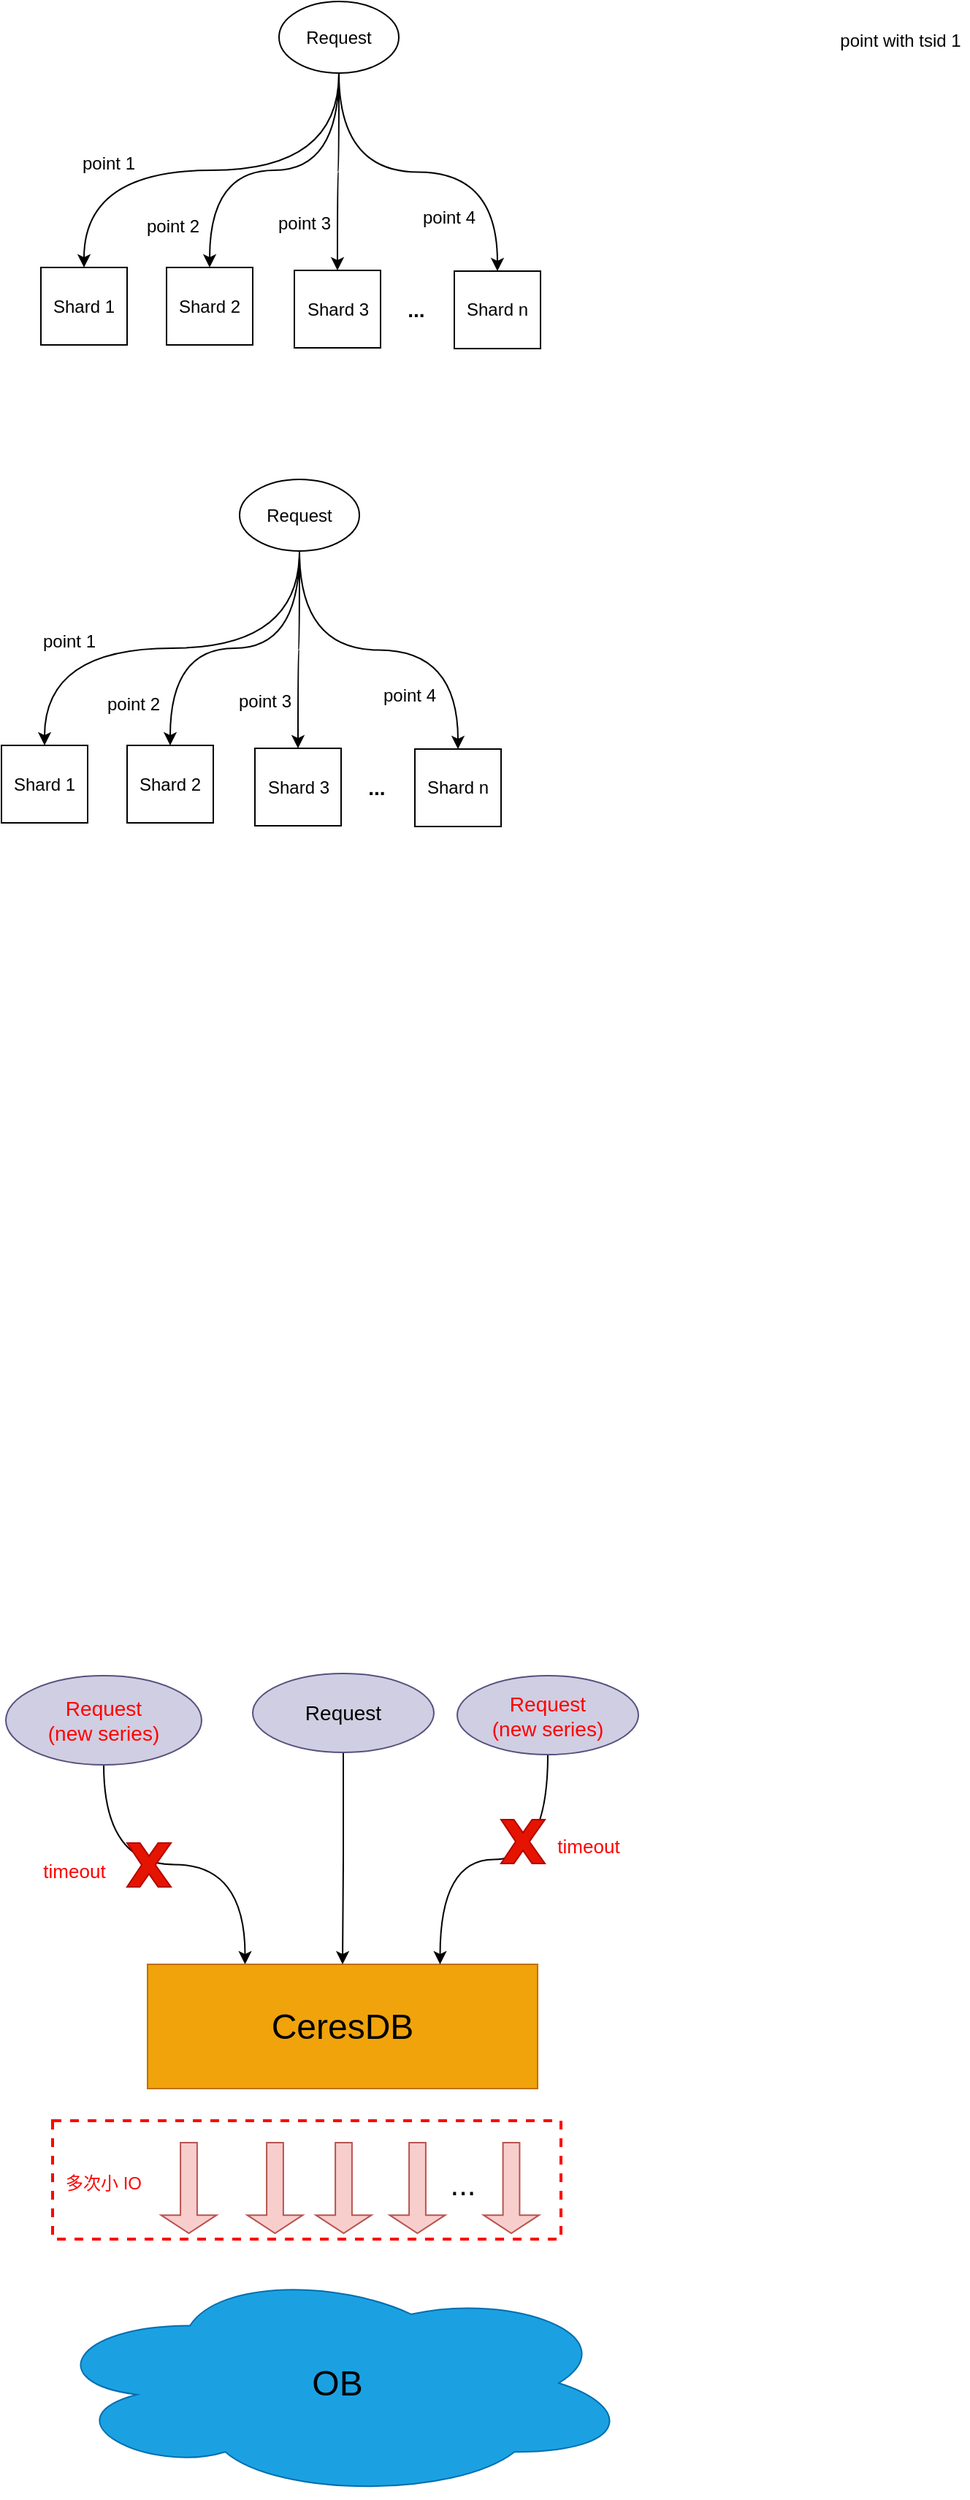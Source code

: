 <mxfile version="24.2.5" type="github">
  <diagram name="第 1 页" id="4eD5olztFj8iXB_CzwBV">
    <mxGraphModel dx="1414" dy="676" grid="0" gridSize="10" guides="1" tooltips="1" connect="1" arrows="1" fold="1" page="1" pageScale="1" pageWidth="827" pageHeight="1169" math="0" shadow="0">
      <root>
        <mxCell id="0" />
        <mxCell id="1" parent="0" />
        <mxCell id="aEpaKAEor4tGHaOe5oYI-53" value="" style="rounded=0;whiteSpace=wrap;html=1;dashed=1;strokeWidth=2;strokeColor=#FF0000;" vertex="1" parent="1">
          <mxGeometry x="189" y="1541" width="348" height="81" as="geometry" />
        </mxCell>
        <mxCell id="8xl8P2f6IacvxI6EaS5q-1" value="Shard 1" style="rounded=0;whiteSpace=wrap;html=1;" parent="1" vertex="1">
          <mxGeometry x="181" y="273" width="59" height="53" as="geometry" />
        </mxCell>
        <mxCell id="8xl8P2f6IacvxI6EaS5q-8" style="edgeStyle=orthogonalEdgeStyle;rounded=0;orthogonalLoop=1;jettySize=auto;html=1;exitX=0.5;exitY=1;exitDx=0;exitDy=0;entryX=0.5;entryY=0;entryDx=0;entryDy=0;curved=1;" parent="1" source="8xl8P2f6IacvxI6EaS5q-2" target="8xl8P2f6IacvxI6EaS5q-1" edge="1">
          <mxGeometry relative="1" as="geometry" />
        </mxCell>
        <mxCell id="8xl8P2f6IacvxI6EaS5q-9" style="edgeStyle=orthogonalEdgeStyle;rounded=0;orthogonalLoop=1;jettySize=auto;html=1;exitX=0.5;exitY=1;exitDx=0;exitDy=0;curved=1;" parent="1" source="8xl8P2f6IacvxI6EaS5q-2" target="8xl8P2f6IacvxI6EaS5q-4" edge="1">
          <mxGeometry relative="1" as="geometry" />
        </mxCell>
        <mxCell id="8xl8P2f6IacvxI6EaS5q-10" style="edgeStyle=orthogonalEdgeStyle;rounded=0;orthogonalLoop=1;jettySize=auto;html=1;exitX=0.5;exitY=1;exitDx=0;exitDy=0;curved=1;" parent="1" source="8xl8P2f6IacvxI6EaS5q-2" target="8xl8P2f6IacvxI6EaS5q-5" edge="1">
          <mxGeometry relative="1" as="geometry" />
        </mxCell>
        <mxCell id="8xl8P2f6IacvxI6EaS5q-11" style="edgeStyle=orthogonalEdgeStyle;rounded=0;orthogonalLoop=1;jettySize=auto;html=1;exitX=0.5;exitY=1;exitDx=0;exitDy=0;entryX=0.5;entryY=0;entryDx=0;entryDy=0;curved=1;" parent="1" source="8xl8P2f6IacvxI6EaS5q-2" target="8xl8P2f6IacvxI6EaS5q-6" edge="1">
          <mxGeometry relative="1" as="geometry" />
        </mxCell>
        <mxCell id="8xl8P2f6IacvxI6EaS5q-2" value="Request" style="ellipse;whiteSpace=wrap;html=1;" parent="1" vertex="1">
          <mxGeometry x="344" y="91" width="82" height="49" as="geometry" />
        </mxCell>
        <mxCell id="8xl8P2f6IacvxI6EaS5q-4" value="Shard 2" style="rounded=0;whiteSpace=wrap;html=1;" parent="1" vertex="1">
          <mxGeometry x="267" y="273" width="59" height="53" as="geometry" />
        </mxCell>
        <mxCell id="8xl8P2f6IacvxI6EaS5q-5" value="Shard 3" style="rounded=0;whiteSpace=wrap;html=1;" parent="1" vertex="1">
          <mxGeometry x="354.5" y="275" width="59" height="53" as="geometry" />
        </mxCell>
        <mxCell id="8xl8P2f6IacvxI6EaS5q-6" value="Shard n" style="rounded=0;whiteSpace=wrap;html=1;" parent="1" vertex="1">
          <mxGeometry x="464" y="275.5" width="59" height="53" as="geometry" />
        </mxCell>
        <mxCell id="8xl8P2f6IacvxI6EaS5q-7" value="&lt;font style=&quot;font-size: 14px;&quot;&gt;&lt;b&gt;...&lt;/b&gt;&lt;/font&gt;" style="text;html=1;align=center;verticalAlign=middle;whiteSpace=wrap;rounded=0;" parent="1" vertex="1">
          <mxGeometry x="408" y="287" width="60" height="30" as="geometry" />
        </mxCell>
        <mxCell id="8xl8P2f6IacvxI6EaS5q-12" value="point 1" style="text;html=1;align=center;verticalAlign=middle;whiteSpace=wrap;rounded=0;" parent="1" vertex="1">
          <mxGeometry x="181" y="187" width="93" height="30" as="geometry" />
        </mxCell>
        <mxCell id="8xl8P2f6IacvxI6EaS5q-13" value="point with tsid 1" style="text;html=1;align=center;verticalAlign=middle;whiteSpace=wrap;rounded=0;" parent="1" vertex="1">
          <mxGeometry x="723" y="103" width="93" height="30" as="geometry" />
        </mxCell>
        <mxCell id="8xl8P2f6IacvxI6EaS5q-14" value="point 2" style="text;html=1;align=center;verticalAlign=middle;whiteSpace=wrap;rounded=0;" parent="1" vertex="1">
          <mxGeometry x="225" y="230" width="93" height="30" as="geometry" />
        </mxCell>
        <mxCell id="8xl8P2f6IacvxI6EaS5q-15" value="point 3" style="text;html=1;align=center;verticalAlign=middle;whiteSpace=wrap;rounded=0;" parent="1" vertex="1">
          <mxGeometry x="315" y="228" width="93" height="30" as="geometry" />
        </mxCell>
        <mxCell id="8xl8P2f6IacvxI6EaS5q-16" value="point 4" style="text;html=1;align=center;verticalAlign=middle;whiteSpace=wrap;rounded=0;" parent="1" vertex="1">
          <mxGeometry x="414" y="224" width="93" height="30" as="geometry" />
        </mxCell>
        <mxCell id="aEpaKAEor4tGHaOe5oYI-1" value="Shard 1" style="rounded=0;whiteSpace=wrap;html=1;" vertex="1" parent="1">
          <mxGeometry x="154" y="600" width="59" height="53" as="geometry" />
        </mxCell>
        <mxCell id="aEpaKAEor4tGHaOe5oYI-2" style="edgeStyle=orthogonalEdgeStyle;rounded=0;orthogonalLoop=1;jettySize=auto;html=1;exitX=0.5;exitY=1;exitDx=0;exitDy=0;entryX=0.5;entryY=0;entryDx=0;entryDy=0;curved=1;" edge="1" parent="1" source="aEpaKAEor4tGHaOe5oYI-6" target="aEpaKAEor4tGHaOe5oYI-1">
          <mxGeometry relative="1" as="geometry" />
        </mxCell>
        <mxCell id="aEpaKAEor4tGHaOe5oYI-3" style="edgeStyle=orthogonalEdgeStyle;rounded=0;orthogonalLoop=1;jettySize=auto;html=1;exitX=0.5;exitY=1;exitDx=0;exitDy=0;curved=1;" edge="1" parent="1" source="aEpaKAEor4tGHaOe5oYI-6" target="aEpaKAEor4tGHaOe5oYI-7">
          <mxGeometry relative="1" as="geometry" />
        </mxCell>
        <mxCell id="aEpaKAEor4tGHaOe5oYI-4" style="edgeStyle=orthogonalEdgeStyle;rounded=0;orthogonalLoop=1;jettySize=auto;html=1;exitX=0.5;exitY=1;exitDx=0;exitDy=0;curved=1;" edge="1" parent="1" source="aEpaKAEor4tGHaOe5oYI-6" target="aEpaKAEor4tGHaOe5oYI-8">
          <mxGeometry relative="1" as="geometry" />
        </mxCell>
        <mxCell id="aEpaKAEor4tGHaOe5oYI-5" style="edgeStyle=orthogonalEdgeStyle;rounded=0;orthogonalLoop=1;jettySize=auto;html=1;exitX=0.5;exitY=1;exitDx=0;exitDy=0;entryX=0.5;entryY=0;entryDx=0;entryDy=0;curved=1;" edge="1" parent="1" source="aEpaKAEor4tGHaOe5oYI-6" target="aEpaKAEor4tGHaOe5oYI-9">
          <mxGeometry relative="1" as="geometry" />
        </mxCell>
        <mxCell id="aEpaKAEor4tGHaOe5oYI-6" value="Request" style="ellipse;whiteSpace=wrap;html=1;" vertex="1" parent="1">
          <mxGeometry x="317" y="418" width="82" height="49" as="geometry" />
        </mxCell>
        <mxCell id="aEpaKAEor4tGHaOe5oYI-7" value="Shard 2" style="rounded=0;whiteSpace=wrap;html=1;" vertex="1" parent="1">
          <mxGeometry x="240" y="600" width="59" height="53" as="geometry" />
        </mxCell>
        <mxCell id="aEpaKAEor4tGHaOe5oYI-8" value="Shard 3" style="rounded=0;whiteSpace=wrap;html=1;" vertex="1" parent="1">
          <mxGeometry x="327.5" y="602" width="59" height="53" as="geometry" />
        </mxCell>
        <mxCell id="aEpaKAEor4tGHaOe5oYI-9" value="Shard n" style="rounded=0;whiteSpace=wrap;html=1;" vertex="1" parent="1">
          <mxGeometry x="437" y="602.5" width="59" height="53" as="geometry" />
        </mxCell>
        <mxCell id="aEpaKAEor4tGHaOe5oYI-10" value="&lt;font style=&quot;font-size: 14px;&quot;&gt;&lt;b&gt;...&lt;/b&gt;&lt;/font&gt;" style="text;html=1;align=center;verticalAlign=middle;whiteSpace=wrap;rounded=0;" vertex="1" parent="1">
          <mxGeometry x="381" y="614" width="60" height="30" as="geometry" />
        </mxCell>
        <mxCell id="aEpaKAEor4tGHaOe5oYI-11" value="point 1" style="text;html=1;align=center;verticalAlign=middle;whiteSpace=wrap;rounded=0;" vertex="1" parent="1">
          <mxGeometry x="154" y="514" width="93" height="30" as="geometry" />
        </mxCell>
        <mxCell id="aEpaKAEor4tGHaOe5oYI-12" value="point 2" style="text;html=1;align=center;verticalAlign=middle;whiteSpace=wrap;rounded=0;" vertex="1" parent="1">
          <mxGeometry x="198" y="557" width="93" height="30" as="geometry" />
        </mxCell>
        <mxCell id="aEpaKAEor4tGHaOe5oYI-13" value="point 3" style="text;html=1;align=center;verticalAlign=middle;whiteSpace=wrap;rounded=0;" vertex="1" parent="1">
          <mxGeometry x="288" y="555" width="93" height="30" as="geometry" />
        </mxCell>
        <mxCell id="aEpaKAEor4tGHaOe5oYI-14" value="point 4" style="text;html=1;align=center;verticalAlign=middle;whiteSpace=wrap;rounded=0;" vertex="1" parent="1">
          <mxGeometry x="387" y="551" width="93" height="30" as="geometry" />
        </mxCell>
        <mxCell id="aEpaKAEor4tGHaOe5oYI-23" style="edgeStyle=orthogonalEdgeStyle;rounded=0;orthogonalLoop=1;jettySize=auto;html=1;exitX=0.5;exitY=1;exitDx=0;exitDy=0;entryX=0.25;entryY=0;entryDx=0;entryDy=0;curved=1;fillColor=#ffe6cc;strokeColor=#000000;strokeWidth=1;" edge="1" parent="1" source="aEpaKAEor4tGHaOe5oYI-15" target="aEpaKAEor4tGHaOe5oYI-16">
          <mxGeometry relative="1" as="geometry" />
        </mxCell>
        <mxCell id="aEpaKAEor4tGHaOe5oYI-15" value="&lt;font color=&quot;#ff0000&quot; style=&quot;font-size: 14px;&quot;&gt;Request&lt;br&gt;(new series)&lt;/font&gt;" style="ellipse;whiteSpace=wrap;html=1;fillColor=#d0cee2;strokeColor=#56517e;" vertex="1" parent="1">
          <mxGeometry x="157" y="1236.5" width="134" height="61" as="geometry" />
        </mxCell>
        <mxCell id="aEpaKAEor4tGHaOe5oYI-16" value="&lt;font style=&quot;font-size: 24px;&quot;&gt;CeresDB&lt;/font&gt;" style="rounded=0;whiteSpace=wrap;html=1;fillColor=#f0a30a;strokeColor=#BD7000;fontColor=#000000;" vertex="1" parent="1">
          <mxGeometry x="254" y="1434" width="267" height="85" as="geometry" />
        </mxCell>
        <mxCell id="aEpaKAEor4tGHaOe5oYI-19" value="&lt;font color=&quot;#000000&quot; style=&quot;font-size: 24px;&quot;&gt;OB&lt;/font&gt;" style="ellipse;shape=cloud;whiteSpace=wrap;html=1;fillColor=#1ba1e2;strokeColor=#006EAF;fontColor=#ffffff;" vertex="1" parent="1">
          <mxGeometry x="182" y="1642" width="404" height="157" as="geometry" />
        </mxCell>
        <mxCell id="aEpaKAEor4tGHaOe5oYI-24" style="edgeStyle=orthogonalEdgeStyle;rounded=0;orthogonalLoop=1;jettySize=auto;html=1;exitX=0.5;exitY=1;exitDx=0;exitDy=0;entryX=0.5;entryY=0;entryDx=0;entryDy=0;" edge="1" parent="1" source="aEpaKAEor4tGHaOe5oYI-21" target="aEpaKAEor4tGHaOe5oYI-16">
          <mxGeometry relative="1" as="geometry" />
        </mxCell>
        <mxCell id="aEpaKAEor4tGHaOe5oYI-21" value="&lt;font style=&quot;font-size: 14px;&quot;&gt;Request&lt;/font&gt;" style="ellipse;whiteSpace=wrap;html=1;fillColor=#d0cee2;strokeColor=#56517e;" vertex="1" parent="1">
          <mxGeometry x="326" y="1235" width="124" height="54" as="geometry" />
        </mxCell>
        <mxCell id="aEpaKAEor4tGHaOe5oYI-27" value="" style="verticalLabelPosition=bottom;verticalAlign=top;html=1;shape=mxgraph.basic.x;fillColor=#e51400;fontColor=#ffffff;strokeColor=#B20000;" vertex="1" parent="1">
          <mxGeometry x="240" y="1351" width="30" height="30" as="geometry" />
        </mxCell>
        <mxCell id="aEpaKAEor4tGHaOe5oYI-35" value="&lt;font style=&quot;font-size: 13px;&quot; color=&quot;#ff0000&quot;&gt;timeout&lt;/font&gt;" style="text;html=1;align=center;verticalAlign=middle;whiteSpace=wrap;rounded=0;" vertex="1" parent="1">
          <mxGeometry x="174" y="1355" width="60" height="30" as="geometry" />
        </mxCell>
        <mxCell id="aEpaKAEor4tGHaOe5oYI-43" style="edgeStyle=orthogonalEdgeStyle;rounded=0;orthogonalLoop=1;jettySize=auto;html=1;exitX=0.5;exitY=1;exitDx=0;exitDy=0;entryX=0.75;entryY=0;entryDx=0;entryDy=0;curved=1;" edge="1" parent="1" source="aEpaKAEor4tGHaOe5oYI-37" target="aEpaKAEor4tGHaOe5oYI-16">
          <mxGeometry relative="1" as="geometry" />
        </mxCell>
        <mxCell id="aEpaKAEor4tGHaOe5oYI-37" value="&lt;font color=&quot;#ff0000&quot; style=&quot;font-size: 14px;&quot;&gt;Request&lt;br&gt;(new series)&lt;/font&gt;" style="ellipse;whiteSpace=wrap;html=1;fillColor=#d0cee2;strokeColor=#56517e;" vertex="1" parent="1">
          <mxGeometry x="466" y="1236.5" width="124" height="54" as="geometry" />
        </mxCell>
        <mxCell id="aEpaKAEor4tGHaOe5oYI-38" value="" style="verticalLabelPosition=bottom;verticalAlign=top;html=1;shape=mxgraph.basic.x;fillColor=#e51400;fontColor=#ffffff;strokeColor=#B20000;" vertex="1" parent="1">
          <mxGeometry x="496" y="1335" width="30" height="30" as="geometry" />
        </mxCell>
        <mxCell id="aEpaKAEor4tGHaOe5oYI-39" value="&lt;font style=&quot;font-size: 13px;&quot; color=&quot;#ff0000&quot;&gt;timeout&lt;/font&gt;" style="text;html=1;align=center;verticalAlign=middle;whiteSpace=wrap;rounded=0;" vertex="1" parent="1">
          <mxGeometry x="526" y="1338" width="60" height="30" as="geometry" />
        </mxCell>
        <mxCell id="aEpaKAEor4tGHaOe5oYI-46" value="" style="shape=singleArrow;direction=south;whiteSpace=wrap;html=1;fillColor=#f8cecc;strokeColor=#b85450;" vertex="1" parent="1">
          <mxGeometry x="263.25" y="1556" width="38" height="62" as="geometry" />
        </mxCell>
        <mxCell id="aEpaKAEor4tGHaOe5oYI-47" value="" style="shape=singleArrow;direction=south;whiteSpace=wrap;html=1;fillColor=#f8cecc;strokeColor=#b85450;" vertex="1" parent="1">
          <mxGeometry x="322.25" y="1556" width="38" height="62" as="geometry" />
        </mxCell>
        <mxCell id="aEpaKAEor4tGHaOe5oYI-48" value="" style="shape=singleArrow;direction=south;whiteSpace=wrap;html=1;fillColor=#f8cecc;strokeColor=#b85450;" vertex="1" parent="1">
          <mxGeometry x="369.25" y="1556" width="38" height="62" as="geometry" />
        </mxCell>
        <mxCell id="aEpaKAEor4tGHaOe5oYI-49" value="" style="shape=singleArrow;direction=south;whiteSpace=wrap;html=1;fillColor=#f8cecc;strokeColor=#b85450;" vertex="1" parent="1">
          <mxGeometry x="419.75" y="1556" width="38" height="62" as="geometry" />
        </mxCell>
        <mxCell id="aEpaKAEor4tGHaOe5oYI-50" value="" style="shape=singleArrow;direction=south;whiteSpace=wrap;html=1;fillColor=#f8cecc;strokeColor=#b85450;" vertex="1" parent="1">
          <mxGeometry x="484" y="1556" width="38" height="62" as="geometry" />
        </mxCell>
        <mxCell id="aEpaKAEor4tGHaOe5oYI-52" value="&lt;font style=&quot;font-size: 21px;&quot;&gt;...&lt;/font&gt;" style="text;html=1;align=center;verticalAlign=middle;whiteSpace=wrap;rounded=0;" vertex="1" parent="1">
          <mxGeometry x="440" y="1569" width="60" height="30" as="geometry" />
        </mxCell>
        <mxCell id="aEpaKAEor4tGHaOe5oYI-54" value="&lt;font color=&quot;#ff0000&quot;&gt;多次小 IO&lt;/font&gt;" style="text;html=1;align=center;verticalAlign=middle;whiteSpace=wrap;rounded=0;" vertex="1" parent="1">
          <mxGeometry x="194" y="1569" width="60" height="30" as="geometry" />
        </mxCell>
      </root>
    </mxGraphModel>
  </diagram>
</mxfile>
